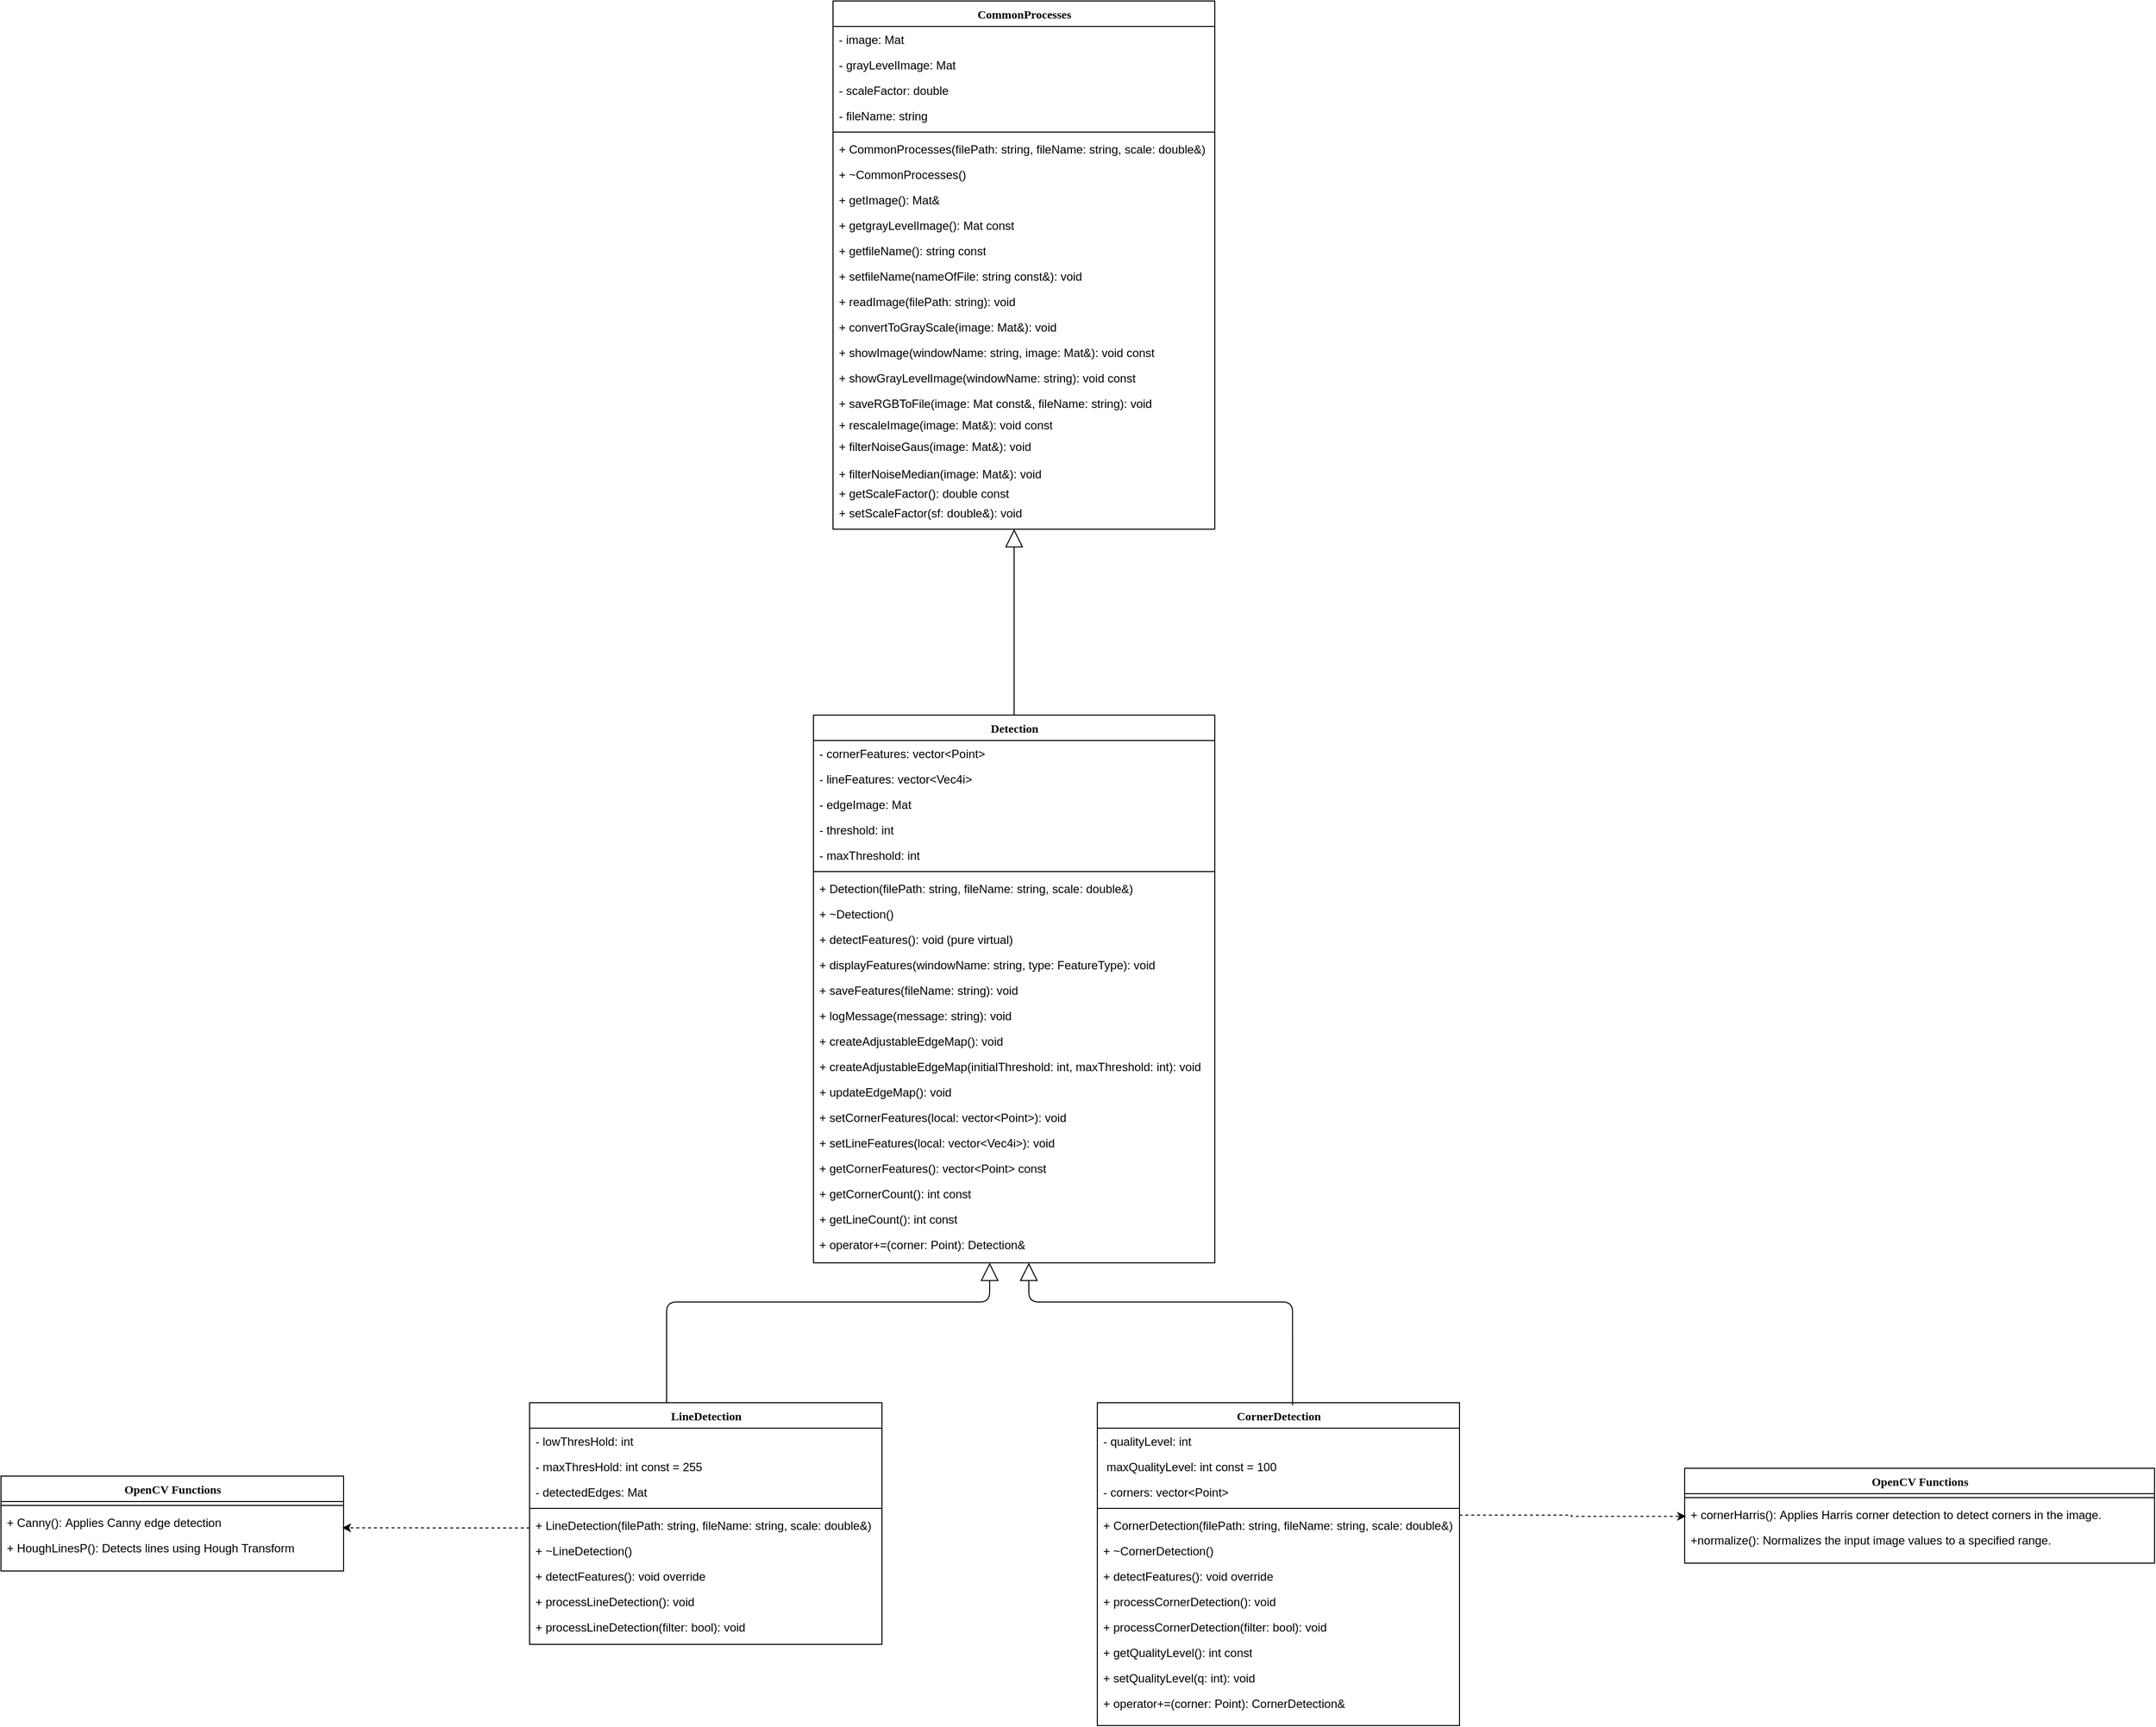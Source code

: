 <mxfile version="25.0.3">
  <diagram name="Page-1" id="9f46799a-70d6-7492-0946-bef42562c5a5">
    <mxGraphModel dx="3898" dy="1484" grid="1" gridSize="10" guides="1" tooltips="1" connect="1" arrows="1" fold="1" page="1" pageScale="1" pageWidth="1100" pageHeight="850" background="none" math="0" shadow="0">
      <root>
        <mxCell id="0" />
        <mxCell id="1" parent="0" />
        <mxCell id="78961159f06e98e8-17" value="CommonProcesses" style="swimlane;html=1;fontStyle=1;align=center;verticalAlign=top;childLayout=stackLayout;horizontal=1;startSize=26;horizontalStack=0;resizeParent=1;resizeLast=0;collapsible=1;marginBottom=0;swimlaneFillColor=#ffffff;rounded=0;shadow=0;comic=0;labelBackgroundColor=none;strokeWidth=1;fillColor=none;fontFamily=Verdana;fontSize=12" parent="1" vertex="1">
          <mxGeometry x="450" y="20" width="390" height="540" as="geometry" />
        </mxCell>
        <mxCell id="78961159f06e98e8-21" value="- image: Mat" style="text;html=1;strokeColor=none;fillColor=none;align=left;verticalAlign=top;spacingLeft=4;spacingRight=4;whiteSpace=wrap;overflow=hidden;rotatable=0;points=[[0,0.5],[1,0.5]];portConstraint=eastwest;" parent="78961159f06e98e8-17" vertex="1">
          <mxGeometry y="26" width="390" height="26" as="geometry" />
        </mxCell>
        <mxCell id="78961159f06e98e8-23" value="- grayLevelImage: Mat" style="text;html=1;strokeColor=none;fillColor=none;align=left;verticalAlign=top;spacingLeft=4;spacingRight=4;whiteSpace=wrap;overflow=hidden;rotatable=0;points=[[0,0.5],[1,0.5]];portConstraint=eastwest;" parent="78961159f06e98e8-17" vertex="1">
          <mxGeometry y="52" width="390" height="26" as="geometry" />
        </mxCell>
        <mxCell id="78961159f06e98e8-25" value="- scaleFactor: &lt;span class=&quot;hljs-keyword&quot;&gt;double&lt;/span&gt;" style="text;html=1;strokeColor=none;fillColor=none;align=left;verticalAlign=top;spacingLeft=4;spacingRight=4;whiteSpace=wrap;overflow=hidden;rotatable=0;points=[[0,0.5],[1,0.5]];portConstraint=eastwest;" parent="78961159f06e98e8-17" vertex="1">
          <mxGeometry y="78" width="390" height="26" as="geometry" />
        </mxCell>
        <mxCell id="78961159f06e98e8-26" value="- fileName: &lt;span class=&quot;hljs-keyword&quot;&gt;string&lt;/span&gt;" style="text;html=1;strokeColor=none;fillColor=none;align=left;verticalAlign=top;spacingLeft=4;spacingRight=4;whiteSpace=wrap;overflow=hidden;rotatable=0;points=[[0,0.5],[1,0.5]];portConstraint=eastwest;" parent="78961159f06e98e8-17" vertex="1">
          <mxGeometry y="104" width="390" height="26" as="geometry" />
        </mxCell>
        <mxCell id="78961159f06e98e8-19" value="" style="line;html=1;strokeWidth=1;fillColor=none;align=left;verticalAlign=middle;spacingTop=-1;spacingLeft=3;spacingRight=3;rotatable=0;labelPosition=right;points=[];portConstraint=eastwest;" parent="78961159f06e98e8-17" vertex="1">
          <mxGeometry y="130" width="390" height="8" as="geometry" />
        </mxCell>
        <mxCell id="78961159f06e98e8-20" value="+ &lt;span class=&quot;hljs-title function_ invoke__&quot;&gt;CommonProcesses&lt;/span&gt;(&lt;span class=&quot;hljs-attr&quot;&gt;filePath&lt;/span&gt;: &lt;span class=&quot;hljs-keyword&quot;&gt;string&lt;/span&gt;, &lt;span class=&quot;hljs-attr&quot;&gt;fileName&lt;/span&gt;: &lt;span class=&quot;hljs-keyword&quot;&gt;string&lt;/span&gt;, &lt;span class=&quot;hljs-attr&quot;&gt;scale&lt;/span&gt;: &lt;span class=&quot;hljs-keyword&quot;&gt;double&lt;/span&gt;&amp;amp;)" style="text;html=1;strokeColor=none;fillColor=none;align=left;verticalAlign=top;spacingLeft=4;spacingRight=4;whiteSpace=wrap;overflow=hidden;rotatable=0;points=[[0,0.5],[1,0.5]];portConstraint=eastwest;" parent="78961159f06e98e8-17" vertex="1">
          <mxGeometry y="138" width="390" height="26" as="geometry" />
        </mxCell>
        <mxCell id="78961159f06e98e8-27" value="+ ~&lt;span class=&quot;hljs-title function_ invoke__&quot;&gt;CommonProcesses&lt;/span&gt;()" style="text;html=1;strokeColor=none;fillColor=none;align=left;verticalAlign=top;spacingLeft=4;spacingRight=4;whiteSpace=wrap;overflow=hidden;rotatable=0;points=[[0,0.5],[1,0.5]];portConstraint=eastwest;" parent="78961159f06e98e8-17" vertex="1">
          <mxGeometry y="164" width="390" height="26" as="geometry" />
        </mxCell>
        <mxCell id="Kzs0DwmEe2T-_LOK4Gmm-4" value="+ &lt;span class=&quot;hljs-title function_ invoke__&quot;&gt;getImage&lt;/span&gt;(): Mat&amp;amp;" style="text;html=1;strokeColor=none;fillColor=none;align=left;verticalAlign=top;spacingLeft=4;spacingRight=4;whiteSpace=wrap;overflow=hidden;rotatable=0;points=[[0,0.5],[1,0.5]];portConstraint=eastwest;" parent="78961159f06e98e8-17" vertex="1">
          <mxGeometry y="190" width="390" height="26" as="geometry" />
        </mxCell>
        <mxCell id="Kzs0DwmEe2T-_LOK4Gmm-5" value="+ &lt;span class=&quot;hljs-title function_ invoke__&quot;&gt;getgrayLevelImage&lt;/span&gt;(): Mat &lt;span class=&quot;hljs-keyword&quot;&gt;const&lt;/span&gt;" style="text;html=1;strokeColor=none;fillColor=none;align=left;verticalAlign=top;spacingLeft=4;spacingRight=4;whiteSpace=wrap;overflow=hidden;rotatable=0;points=[[0,0.5],[1,0.5]];portConstraint=eastwest;" parent="78961159f06e98e8-17" vertex="1">
          <mxGeometry y="216" width="390" height="26" as="geometry" />
        </mxCell>
        <mxCell id="Kzs0DwmEe2T-_LOK4Gmm-6" value="+ &lt;span class=&quot;hljs-title function_ invoke__&quot;&gt;getfileName&lt;/span&gt;(): &lt;span class=&quot;hljs-keyword&quot;&gt;string&lt;/span&gt; &lt;span class=&quot;hljs-keyword&quot;&gt;const&lt;/span&gt;" style="text;html=1;strokeColor=none;fillColor=none;align=left;verticalAlign=top;spacingLeft=4;spacingRight=4;whiteSpace=wrap;overflow=hidden;rotatable=0;points=[[0,0.5],[1,0.5]];portConstraint=eastwest;" parent="78961159f06e98e8-17" vertex="1">
          <mxGeometry y="242" width="390" height="26" as="geometry" />
        </mxCell>
        <mxCell id="Kzs0DwmEe2T-_LOK4Gmm-7" value="+ &lt;span class=&quot;hljs-title function_ invoke__&quot;&gt;setfileName&lt;/span&gt;(&lt;span class=&quot;hljs-attr&quot;&gt;nameOfFile&lt;/span&gt;: &lt;span class=&quot;hljs-keyword&quot;&gt;string&lt;/span&gt; &lt;span class=&quot;hljs-keyword&quot;&gt;const&lt;/span&gt;&amp;amp;): &lt;span class=&quot;hljs-keyword&quot;&gt;void&lt;/span&gt;" style="text;html=1;strokeColor=none;fillColor=none;align=left;verticalAlign=top;spacingLeft=4;spacingRight=4;whiteSpace=wrap;overflow=hidden;rotatable=0;points=[[0,0.5],[1,0.5]];portConstraint=eastwest;" parent="78961159f06e98e8-17" vertex="1">
          <mxGeometry y="268" width="390" height="26" as="geometry" />
        </mxCell>
        <mxCell id="Kzs0DwmEe2T-_LOK4Gmm-8" value="+ &lt;span class=&quot;hljs-title function_ invoke__&quot;&gt;readImage&lt;/span&gt;(&lt;span class=&quot;hljs-attr&quot;&gt;filePath&lt;/span&gt;: &lt;span class=&quot;hljs-keyword&quot;&gt;string&lt;/span&gt;): &lt;span class=&quot;hljs-keyword&quot;&gt;void&lt;/span&gt;" style="text;html=1;strokeColor=none;fillColor=none;align=left;verticalAlign=top;spacingLeft=4;spacingRight=4;whiteSpace=wrap;overflow=hidden;rotatable=0;points=[[0,0.5],[1,0.5]];portConstraint=eastwest;" parent="78961159f06e98e8-17" vertex="1">
          <mxGeometry y="294" width="390" height="26" as="geometry" />
        </mxCell>
        <mxCell id="Kzs0DwmEe2T-_LOK4Gmm-9" value="+ &lt;span class=&quot;hljs-title function_ invoke__&quot;&gt;convertToGrayScale&lt;/span&gt;(&lt;span class=&quot;hljs-attr&quot;&gt;image&lt;/span&gt;: Mat&amp;amp;): &lt;span class=&quot;hljs-keyword&quot;&gt;void&lt;/span&gt;" style="text;html=1;strokeColor=none;fillColor=none;align=left;verticalAlign=top;spacingLeft=4;spacingRight=4;whiteSpace=wrap;overflow=hidden;rotatable=0;points=[[0,0.5],[1,0.5]];portConstraint=eastwest;" parent="78961159f06e98e8-17" vertex="1">
          <mxGeometry y="320" width="390" height="26" as="geometry" />
        </mxCell>
        <mxCell id="Kzs0DwmEe2T-_LOK4Gmm-10" value="+ &lt;span class=&quot;hljs-title function_ invoke__&quot;&gt;showImage&lt;/span&gt;(&lt;span class=&quot;hljs-attr&quot;&gt;windowName&lt;/span&gt;: &lt;span class=&quot;hljs-keyword&quot;&gt;string&lt;/span&gt;, &lt;span class=&quot;hljs-attr&quot;&gt;image&lt;/span&gt;: Mat&amp;amp;): &lt;span class=&quot;hljs-keyword&quot;&gt;void&lt;/span&gt; &lt;span class=&quot;hljs-keyword&quot;&gt;const&lt;/span&gt;" style="text;html=1;strokeColor=none;fillColor=none;align=left;verticalAlign=top;spacingLeft=4;spacingRight=4;whiteSpace=wrap;overflow=hidden;rotatable=0;points=[[0,0.5],[1,0.5]];portConstraint=eastwest;" parent="78961159f06e98e8-17" vertex="1">
          <mxGeometry y="346" width="390" height="26" as="geometry" />
        </mxCell>
        <mxCell id="Kzs0DwmEe2T-_LOK4Gmm-11" value="+ &lt;span class=&quot;hljs-title function_ invoke__&quot;&gt;showGrayLevelImage&lt;/span&gt;(&lt;span class=&quot;hljs-attr&quot;&gt;windowName&lt;/span&gt;: &lt;span class=&quot;hljs-keyword&quot;&gt;string&lt;/span&gt;): &lt;span class=&quot;hljs-keyword&quot;&gt;void&lt;/span&gt; &lt;span class=&quot;hljs-keyword&quot;&gt;const&lt;/span&gt;" style="text;html=1;strokeColor=none;fillColor=none;align=left;verticalAlign=top;spacingLeft=4;spacingRight=4;whiteSpace=wrap;overflow=hidden;rotatable=0;points=[[0,0.5],[1,0.5]];portConstraint=eastwest;" parent="78961159f06e98e8-17" vertex="1">
          <mxGeometry y="372" width="390" height="26" as="geometry" />
        </mxCell>
        <mxCell id="Kzs0DwmEe2T-_LOK4Gmm-12" value="+ &lt;span class=&quot;hljs-title function_ invoke__&quot;&gt;saveRGBToFile&lt;/span&gt;(&lt;span class=&quot;hljs-attr&quot;&gt;image&lt;/span&gt;: Mat &lt;span class=&quot;hljs-keyword&quot;&gt;const&lt;/span&gt;&amp;amp;, &lt;span class=&quot;hljs-attr&quot;&gt;fileName&lt;/span&gt;: &lt;span class=&quot;hljs-keyword&quot;&gt;string&lt;/span&gt;): &lt;span class=&quot;hljs-keyword&quot;&gt;void&lt;/span&gt;" style="text;html=1;strokeColor=none;fillColor=none;align=left;verticalAlign=top;spacingLeft=4;spacingRight=4;whiteSpace=wrap;overflow=hidden;rotatable=0;points=[[0,0.5],[1,0.5]];portConstraint=eastwest;" parent="78961159f06e98e8-17" vertex="1">
          <mxGeometry y="398" width="390" height="22" as="geometry" />
        </mxCell>
        <mxCell id="Kzs0DwmEe2T-_LOK4Gmm-13" value="+ &lt;span class=&quot;hljs-title function_ invoke__&quot;&gt;rescaleImage&lt;/span&gt;(&lt;span class=&quot;hljs-attr&quot;&gt;image&lt;/span&gt;: Mat&amp;amp;): &lt;span class=&quot;hljs-keyword&quot;&gt;void&lt;/span&gt; &lt;span class=&quot;hljs-keyword&quot;&gt;const&lt;/span&gt;" style="text;html=1;strokeColor=none;fillColor=none;align=left;verticalAlign=top;spacingLeft=4;spacingRight=4;whiteSpace=wrap;overflow=hidden;rotatable=0;points=[[0,0.5],[1,0.5]];portConstraint=eastwest;" parent="78961159f06e98e8-17" vertex="1">
          <mxGeometry y="420" width="390" height="22" as="geometry" />
        </mxCell>
        <mxCell id="Kzs0DwmEe2T-_LOK4Gmm-14" value="+ &lt;span class=&quot;hljs-title function_ invoke__&quot;&gt;filterNoiseGaus&lt;/span&gt;(&lt;span class=&quot;hljs-attr&quot;&gt;image&lt;/span&gt;: Mat&amp;amp;): &lt;span class=&quot;hljs-keyword&quot;&gt;void&lt;/span&gt;" style="text;html=1;strokeColor=none;fillColor=none;align=left;verticalAlign=top;spacingLeft=4;spacingRight=4;whiteSpace=wrap;overflow=hidden;rotatable=0;points=[[0,0.5],[1,0.5]];portConstraint=eastwest;" parent="78961159f06e98e8-17" vertex="1">
          <mxGeometry y="442" width="390" height="28" as="geometry" />
        </mxCell>
        <mxCell id="Kzs0DwmEe2T-_LOK4Gmm-15" value="+ &lt;span class=&quot;hljs-title function_ invoke__&quot;&gt;filterNoiseMedian&lt;/span&gt;(&lt;span class=&quot;hljs-attr&quot;&gt;image&lt;/span&gt;: Mat&amp;amp;): &lt;span class=&quot;hljs-keyword&quot;&gt;void&lt;/span&gt;" style="text;html=1;strokeColor=none;fillColor=none;align=left;verticalAlign=top;spacingLeft=4;spacingRight=4;whiteSpace=wrap;overflow=hidden;rotatable=0;points=[[0,0.5],[1,0.5]];portConstraint=eastwest;" parent="78961159f06e98e8-17" vertex="1">
          <mxGeometry y="470" width="390" height="20" as="geometry" />
        </mxCell>
        <mxCell id="Kzs0DwmEe2T-_LOK4Gmm-16" value="+ &lt;span class=&quot;hljs-title function_ invoke__&quot;&gt;getScaleFactor&lt;/span&gt;(): &lt;span class=&quot;hljs-keyword&quot;&gt;double&lt;/span&gt; &lt;span class=&quot;hljs-keyword&quot;&gt;const&lt;/span&gt;" style="text;html=1;strokeColor=none;fillColor=none;align=left;verticalAlign=top;spacingLeft=4;spacingRight=4;whiteSpace=wrap;overflow=hidden;rotatable=0;points=[[0,0.5],[1,0.5]];portConstraint=eastwest;" parent="78961159f06e98e8-17" vertex="1">
          <mxGeometry y="490" width="390" height="20" as="geometry" />
        </mxCell>
        <mxCell id="Kzs0DwmEe2T-_LOK4Gmm-17" value="+ &lt;span class=&quot;hljs-title function_ invoke__&quot;&gt;setScaleFactor&lt;/span&gt;(&lt;span class=&quot;hljs-attr&quot;&gt;sf&lt;/span&gt;: &lt;span class=&quot;hljs-keyword&quot;&gt;double&lt;/span&gt;&amp;amp;): &lt;span class=&quot;hljs-keyword&quot;&gt;void&lt;/span&gt;" style="text;html=1;strokeColor=none;fillColor=none;align=left;verticalAlign=top;spacingLeft=4;spacingRight=4;whiteSpace=wrap;overflow=hidden;rotatable=0;points=[[0,0.5],[1,0.5]];portConstraint=eastwest;" parent="78961159f06e98e8-17" vertex="1">
          <mxGeometry y="510" width="390" height="20" as="geometry" />
        </mxCell>
        <mxCell id="78961159f06e98e8-30" value="CornerDetection" style="swimlane;html=1;fontStyle=1;align=center;verticalAlign=top;childLayout=stackLayout;horizontal=1;startSize=26;horizontalStack=0;resizeParent=1;resizeLast=0;collapsible=1;marginBottom=0;swimlaneFillColor=#ffffff;rounded=0;shadow=0;comic=0;labelBackgroundColor=none;strokeWidth=1;fillColor=none;fontFamily=Verdana;fontSize=12" parent="1" vertex="1">
          <mxGeometry x="720" y="1453" width="370" height="330" as="geometry" />
        </mxCell>
        <mxCell id="78961159f06e98e8-31" value="- qualityLevel: &lt;span class=&quot;hljs-keyword&quot;&gt;int&lt;/span&gt;" style="text;html=1;strokeColor=none;fillColor=none;align=left;verticalAlign=top;spacingLeft=4;spacingRight=4;whiteSpace=wrap;overflow=hidden;rotatable=0;points=[[0,0.5],[1,0.5]];portConstraint=eastwest;" parent="78961159f06e98e8-30" vertex="1">
          <mxGeometry y="26" width="370" height="26" as="geometry" />
        </mxCell>
        <mxCell id="78961159f06e98e8-32" value="&amp;nbsp;maxQualityLevel: &lt;span class=&quot;hljs-keyword&quot;&gt;int&lt;/span&gt; &lt;span class=&quot;hljs-keyword&quot;&gt;const&lt;/span&gt; = &lt;span class=&quot;hljs-number&quot;&gt;100&lt;/span&gt;" style="text;html=1;strokeColor=none;fillColor=none;align=left;verticalAlign=top;spacingLeft=4;spacingRight=4;whiteSpace=wrap;overflow=hidden;rotatable=0;points=[[0,0.5],[1,0.5]];portConstraint=eastwest;" parent="78961159f06e98e8-30" vertex="1">
          <mxGeometry y="52" width="370" height="26" as="geometry" />
        </mxCell>
        <mxCell id="78961159f06e98e8-33" value="- corners: vector&amp;lt;Point&amp;gt;" style="text;html=1;strokeColor=none;fillColor=none;align=left;verticalAlign=top;spacingLeft=4;spacingRight=4;whiteSpace=wrap;overflow=hidden;rotatable=0;points=[[0,0.5],[1,0.5]];portConstraint=eastwest;" parent="78961159f06e98e8-30" vertex="1">
          <mxGeometry y="78" width="370" height="26" as="geometry" />
        </mxCell>
        <mxCell id="78961159f06e98e8-38" value="" style="line;html=1;strokeWidth=1;fillColor=none;align=left;verticalAlign=middle;spacingTop=-1;spacingLeft=3;spacingRight=3;rotatable=0;labelPosition=right;points=[];portConstraint=eastwest;" parent="78961159f06e98e8-30" vertex="1">
          <mxGeometry y="104" width="370" height="8" as="geometry" />
        </mxCell>
        <mxCell id="78961159f06e98e8-39" value="+ &lt;span class=&quot;hljs-title function_ invoke__&quot;&gt;CornerDetection&lt;/span&gt;(&lt;span class=&quot;hljs-attr&quot;&gt;filePath&lt;/span&gt;: &lt;span class=&quot;hljs-keyword&quot;&gt;string&lt;/span&gt;, &lt;span class=&quot;hljs-attr&quot;&gt;fileName&lt;/span&gt;: &lt;span class=&quot;hljs-keyword&quot;&gt;string&lt;/span&gt;, &lt;span class=&quot;hljs-attr&quot;&gt;scale&lt;/span&gt;: &lt;span class=&quot;hljs-keyword&quot;&gt;double&lt;/span&gt;&amp;amp;)" style="text;html=1;strokeColor=none;fillColor=none;align=left;verticalAlign=top;spacingLeft=4;spacingRight=4;whiteSpace=wrap;overflow=hidden;rotatable=0;points=[[0,0.5],[1,0.5]];portConstraint=eastwest;" parent="78961159f06e98e8-30" vertex="1">
          <mxGeometry y="112" width="370" height="26" as="geometry" />
        </mxCell>
        <mxCell id="78961159f06e98e8-40" value="+ ~&lt;span class=&quot;hljs-title function_ invoke__&quot;&gt;CornerDetection&lt;/span&gt;()" style="text;html=1;strokeColor=none;fillColor=none;align=left;verticalAlign=top;spacingLeft=4;spacingRight=4;whiteSpace=wrap;overflow=hidden;rotatable=0;points=[[0,0.5],[1,0.5]];portConstraint=eastwest;" parent="78961159f06e98e8-30" vertex="1">
          <mxGeometry y="138" width="370" height="26" as="geometry" />
        </mxCell>
        <mxCell id="78961159f06e98e8-42" value="+ &lt;span class=&quot;hljs-title function_ invoke__&quot;&gt;detectFeatures&lt;/span&gt;(): &lt;span class=&quot;hljs-keyword&quot;&gt;void&lt;/span&gt; override" style="text;html=1;strokeColor=none;fillColor=none;align=left;verticalAlign=top;spacingLeft=4;spacingRight=4;whiteSpace=wrap;overflow=hidden;rotatable=0;points=[[0,0.5],[1,0.5]];portConstraint=eastwest;" parent="78961159f06e98e8-30" vertex="1">
          <mxGeometry y="164" width="370" height="26" as="geometry" />
        </mxCell>
        <mxCell id="Kzs0DwmEe2T-_LOK4Gmm-32" value="+ &lt;span class=&quot;hljs-title function_ invoke__&quot;&gt;processCornerDetection&lt;/span&gt;(): &lt;span class=&quot;hljs-keyword&quot;&gt;void&lt;/span&gt;" style="text;html=1;strokeColor=none;fillColor=none;align=left;verticalAlign=top;spacingLeft=4;spacingRight=4;whiteSpace=wrap;overflow=hidden;rotatable=0;points=[[0,0.5],[1,0.5]];portConstraint=eastwest;" parent="78961159f06e98e8-30" vertex="1">
          <mxGeometry y="190" width="370" height="26" as="geometry" />
        </mxCell>
        <mxCell id="Kzs0DwmEe2T-_LOK4Gmm-33" value="+ &lt;span class=&quot;hljs-title function_ invoke__&quot;&gt;processCornerDetection&lt;/span&gt;(&lt;span class=&quot;hljs-attr&quot;&gt;filter&lt;/span&gt;: &lt;span class=&quot;hljs-keyword&quot;&gt;bool&lt;/span&gt;): &lt;span class=&quot;hljs-keyword&quot;&gt;void&lt;/span&gt;" style="text;html=1;strokeColor=none;fillColor=none;align=left;verticalAlign=top;spacingLeft=4;spacingRight=4;whiteSpace=wrap;overflow=hidden;rotatable=0;points=[[0,0.5],[1,0.5]];portConstraint=eastwest;" parent="78961159f06e98e8-30" vertex="1">
          <mxGeometry y="216" width="370" height="26" as="geometry" />
        </mxCell>
        <mxCell id="Kzs0DwmEe2T-_LOK4Gmm-34" value="+ &lt;span class=&quot;hljs-title function_ invoke__&quot;&gt;getQualityLevel&lt;/span&gt;(): &lt;span class=&quot;hljs-keyword&quot;&gt;int&lt;/span&gt; &lt;span class=&quot;hljs-keyword&quot;&gt;const&lt;/span&gt;" style="text;html=1;strokeColor=none;fillColor=none;align=left;verticalAlign=top;spacingLeft=4;spacingRight=4;whiteSpace=wrap;overflow=hidden;rotatable=0;points=[[0,0.5],[1,0.5]];portConstraint=eastwest;" parent="78961159f06e98e8-30" vertex="1">
          <mxGeometry y="242" width="370" height="26" as="geometry" />
        </mxCell>
        <mxCell id="Kzs0DwmEe2T-_LOK4Gmm-35" value="+ &lt;span class=&quot;hljs-title function_ invoke__&quot;&gt;setQualityLevel&lt;/span&gt;(&lt;span class=&quot;hljs-attr&quot;&gt;q&lt;/span&gt;: &lt;span class=&quot;hljs-keyword&quot;&gt;int&lt;/span&gt;): &lt;span class=&quot;hljs-keyword&quot;&gt;void&lt;/span&gt;" style="text;html=1;strokeColor=none;fillColor=none;align=left;verticalAlign=top;spacingLeft=4;spacingRight=4;whiteSpace=wrap;overflow=hidden;rotatable=0;points=[[0,0.5],[1,0.5]];portConstraint=eastwest;" parent="78961159f06e98e8-30" vertex="1">
          <mxGeometry y="268" width="370" height="26" as="geometry" />
        </mxCell>
        <mxCell id="Kzs0DwmEe2T-_LOK4Gmm-36" value="+ operator+=(corner: Point): CornerDetection&amp;amp;" style="text;html=1;strokeColor=none;fillColor=none;align=left;verticalAlign=top;spacingLeft=4;spacingRight=4;whiteSpace=wrap;overflow=hidden;rotatable=0;points=[[0,0.5],[1,0.5]];portConstraint=eastwest;" parent="78961159f06e98e8-30" vertex="1">
          <mxGeometry y="294" width="370" height="26" as="geometry" />
        </mxCell>
        <mxCell id="78961159f06e98e8-56" value="Detection" style="swimlane;html=1;fontStyle=1;align=center;verticalAlign=top;childLayout=stackLayout;horizontal=1;startSize=26;horizontalStack=0;resizeParent=1;resizeLast=0;collapsible=1;marginBottom=0;swimlaneFillColor=#ffffff;rounded=0;shadow=0;comic=0;labelBackgroundColor=none;strokeWidth=1;fillColor=none;fontFamily=Verdana;fontSize=12" parent="1" vertex="1">
          <mxGeometry x="430" y="750" width="410" height="560" as="geometry" />
        </mxCell>
        <mxCell id="78961159f06e98e8-57" value="- cornerFeatures: vector&amp;lt;Point&amp;gt;" style="text;html=1;strokeColor=none;fillColor=none;align=left;verticalAlign=top;spacingLeft=4;spacingRight=4;whiteSpace=wrap;overflow=hidden;rotatable=0;points=[[0,0.5],[1,0.5]];portConstraint=eastwest;" parent="78961159f06e98e8-56" vertex="1">
          <mxGeometry y="26" width="410" height="26" as="geometry" />
        </mxCell>
        <mxCell id="78961159f06e98e8-58" value="- lineFeatures: vector&amp;lt;Vec4i&amp;gt;&lt;div&gt;&lt;br/&gt;&lt;/div&gt;" style="text;html=1;strokeColor=none;fillColor=none;align=left;verticalAlign=top;spacingLeft=4;spacingRight=4;whiteSpace=wrap;overflow=hidden;rotatable=0;points=[[0,0.5],[1,0.5]];portConstraint=eastwest;" parent="78961159f06e98e8-56" vertex="1">
          <mxGeometry y="52" width="410" height="26" as="geometry" />
        </mxCell>
        <mxCell id="78961159f06e98e8-59" value="- edgeImage: Mat&lt;div&gt;&lt;br/&gt;&lt;/div&gt;" style="text;html=1;strokeColor=none;fillColor=none;align=left;verticalAlign=top;spacingLeft=4;spacingRight=4;whiteSpace=wrap;overflow=hidden;rotatable=0;points=[[0,0.5],[1,0.5]];portConstraint=eastwest;" parent="78961159f06e98e8-56" vertex="1">
          <mxGeometry y="78" width="410" height="26" as="geometry" />
        </mxCell>
        <mxCell id="78961159f06e98e8-60" value="- threshold: &lt;span class=&quot;hljs-keyword&quot;&gt;int&lt;/span&gt;" style="text;html=1;strokeColor=none;fillColor=none;align=left;verticalAlign=top;spacingLeft=4;spacingRight=4;whiteSpace=wrap;overflow=hidden;rotatable=0;points=[[0,0.5],[1,0.5]];portConstraint=eastwest;" parent="78961159f06e98e8-56" vertex="1">
          <mxGeometry y="104" width="410" height="26" as="geometry" />
        </mxCell>
        <mxCell id="78961159f06e98e8-61" value="- maxThreshold: &lt;span class=&quot;hljs-keyword&quot;&gt;int&lt;/span&gt;" style="text;html=1;strokeColor=none;fillColor=none;align=left;verticalAlign=top;spacingLeft=4;spacingRight=4;whiteSpace=wrap;overflow=hidden;rotatable=0;points=[[0,0.5],[1,0.5]];portConstraint=eastwest;" parent="78961159f06e98e8-56" vertex="1">
          <mxGeometry y="130" width="410" height="26" as="geometry" />
        </mxCell>
        <mxCell id="78961159f06e98e8-64" value="" style="line;html=1;strokeWidth=1;fillColor=none;align=left;verticalAlign=middle;spacingTop=-1;spacingLeft=3;spacingRight=3;rotatable=0;labelPosition=right;points=[];portConstraint=eastwest;" parent="78961159f06e98e8-56" vertex="1">
          <mxGeometry y="156" width="410" height="8" as="geometry" />
        </mxCell>
        <mxCell id="78961159f06e98e8-65" value="+ &lt;span class=&quot;hljs-title function_ invoke__&quot;&gt;Detection&lt;/span&gt;(&lt;span class=&quot;hljs-attr&quot;&gt;filePath&lt;/span&gt;: &lt;span class=&quot;hljs-keyword&quot;&gt;string&lt;/span&gt;, &lt;span class=&quot;hljs-attr&quot;&gt;fileName&lt;/span&gt;: &lt;span class=&quot;hljs-keyword&quot;&gt;string&lt;/span&gt;, &lt;span class=&quot;hljs-attr&quot;&gt;scale&lt;/span&gt;: &lt;span class=&quot;hljs-keyword&quot;&gt;double&lt;/span&gt;&amp;amp;)" style="text;html=1;strokeColor=none;fillColor=none;align=left;verticalAlign=top;spacingLeft=4;spacingRight=4;whiteSpace=wrap;overflow=hidden;rotatable=0;points=[[0,0.5],[1,0.5]];portConstraint=eastwest;" parent="78961159f06e98e8-56" vertex="1">
          <mxGeometry y="164" width="410" height="26" as="geometry" />
        </mxCell>
        <mxCell id="78961159f06e98e8-66" value="+ ~&lt;span class=&quot;hljs-title function_ invoke__&quot;&gt;Detection&lt;/span&gt;()" style="text;html=1;strokeColor=none;fillColor=none;align=left;verticalAlign=top;spacingLeft=4;spacingRight=4;whiteSpace=wrap;overflow=hidden;rotatable=0;points=[[0,0.5],[1,0.5]];portConstraint=eastwest;" parent="78961159f06e98e8-56" vertex="1">
          <mxGeometry y="190" width="410" height="26" as="geometry" />
        </mxCell>
        <mxCell id="78961159f06e98e8-68" value="+ &lt;span class=&quot;hljs-title function_ invoke__&quot;&gt;detectFeatures&lt;/span&gt;(): &lt;span class=&quot;hljs-keyword&quot;&gt;void&lt;/span&gt; (pure virtual)" style="text;html=1;strokeColor=none;fillColor=none;align=left;verticalAlign=top;spacingLeft=4;spacingRight=4;whiteSpace=wrap;overflow=hidden;rotatable=0;points=[[0,0.5],[1,0.5]];portConstraint=eastwest;" parent="78961159f06e98e8-56" vertex="1">
          <mxGeometry y="216" width="410" height="26" as="geometry" />
        </mxCell>
        <mxCell id="Kzs0DwmEe2T-_LOK4Gmm-19" value="+ &lt;span class=&quot;hljs-title function_ invoke__&quot;&gt;displayFeatures&lt;/span&gt;(&lt;span class=&quot;hljs-attr&quot;&gt;windowName&lt;/span&gt;: &lt;span class=&quot;hljs-keyword&quot;&gt;string&lt;/span&gt;, &lt;span class=&quot;hljs-attr&quot;&gt;type&lt;/span&gt;: FeatureType): &lt;span class=&quot;hljs-keyword&quot;&gt;void&lt;/span&gt;" style="text;html=1;strokeColor=none;fillColor=none;align=left;verticalAlign=top;spacingLeft=4;spacingRight=4;whiteSpace=wrap;overflow=hidden;rotatable=0;points=[[0,0.5],[1,0.5]];portConstraint=eastwest;" parent="78961159f06e98e8-56" vertex="1">
          <mxGeometry y="242" width="410" height="26" as="geometry" />
        </mxCell>
        <mxCell id="Kzs0DwmEe2T-_LOK4Gmm-18" value="+ &lt;span class=&quot;hljs-title function_ invoke__&quot;&gt;saveFeatures&lt;/span&gt;(&lt;span class=&quot;hljs-attr&quot;&gt;fileName&lt;/span&gt;: &lt;span class=&quot;hljs-keyword&quot;&gt;string&lt;/span&gt;): &lt;span class=&quot;hljs-keyword&quot;&gt;void&lt;/span&gt;" style="text;html=1;strokeColor=none;fillColor=none;align=left;verticalAlign=top;spacingLeft=4;spacingRight=4;whiteSpace=wrap;overflow=hidden;rotatable=0;points=[[0,0.5],[1,0.5]];portConstraint=eastwest;" parent="78961159f06e98e8-56" vertex="1">
          <mxGeometry y="268" width="410" height="26" as="geometry" />
        </mxCell>
        <mxCell id="Kzs0DwmEe2T-_LOK4Gmm-20" value="+ &lt;span class=&quot;hljs-title function_ invoke__&quot;&gt;logMessage&lt;/span&gt;(&lt;span class=&quot;hljs-attr&quot;&gt;message&lt;/span&gt;: &lt;span class=&quot;hljs-keyword&quot;&gt;string&lt;/span&gt;): &lt;span class=&quot;hljs-keyword&quot;&gt;void&lt;/span&gt;" style="text;html=1;strokeColor=none;fillColor=none;align=left;verticalAlign=top;spacingLeft=4;spacingRight=4;whiteSpace=wrap;overflow=hidden;rotatable=0;points=[[0,0.5],[1,0.5]];portConstraint=eastwest;" parent="78961159f06e98e8-56" vertex="1">
          <mxGeometry y="294" width="410" height="26" as="geometry" />
        </mxCell>
        <mxCell id="Kzs0DwmEe2T-_LOK4Gmm-21" value="+ &lt;span class=&quot;hljs-title function_ invoke__&quot;&gt;createAdjustableEdgeMap&lt;/span&gt;(): &lt;span class=&quot;hljs-keyword&quot;&gt;void&lt;/span&gt;" style="text;html=1;strokeColor=none;fillColor=none;align=left;verticalAlign=top;spacingLeft=4;spacingRight=4;whiteSpace=wrap;overflow=hidden;rotatable=0;points=[[0,0.5],[1,0.5]];portConstraint=eastwest;" parent="78961159f06e98e8-56" vertex="1">
          <mxGeometry y="320" width="410" height="26" as="geometry" />
        </mxCell>
        <mxCell id="Kzs0DwmEe2T-_LOK4Gmm-22" value="+ &lt;span class=&quot;hljs-title function_ invoke__&quot;&gt;createAdjustableEdgeMap&lt;/span&gt;(&lt;span class=&quot;hljs-attr&quot;&gt;initialThreshold&lt;/span&gt;: &lt;span class=&quot;hljs-keyword&quot;&gt;int&lt;/span&gt;, &lt;span class=&quot;hljs-attr&quot;&gt;maxThreshold&lt;/span&gt;: &lt;span class=&quot;hljs-keyword&quot;&gt;int&lt;/span&gt;): &lt;span class=&quot;hljs-keyword&quot;&gt;void&lt;/span&gt;" style="text;html=1;strokeColor=none;fillColor=none;align=left;verticalAlign=top;spacingLeft=4;spacingRight=4;whiteSpace=wrap;overflow=hidden;rotatable=0;points=[[0,0.5],[1,0.5]];portConstraint=eastwest;" parent="78961159f06e98e8-56" vertex="1">
          <mxGeometry y="346" width="410" height="26" as="geometry" />
        </mxCell>
        <mxCell id="Kzs0DwmEe2T-_LOK4Gmm-23" value="+ &lt;span class=&quot;hljs-title function_ invoke__&quot;&gt;updateEdgeMap&lt;/span&gt;(): &lt;span class=&quot;hljs-keyword&quot;&gt;void&lt;/span&gt;" style="text;html=1;strokeColor=none;fillColor=none;align=left;verticalAlign=top;spacingLeft=4;spacingRight=4;whiteSpace=wrap;overflow=hidden;rotatable=0;points=[[0,0.5],[1,0.5]];portConstraint=eastwest;" parent="78961159f06e98e8-56" vertex="1">
          <mxGeometry y="372" width="410" height="26" as="geometry" />
        </mxCell>
        <mxCell id="Kzs0DwmEe2T-_LOK4Gmm-24" value="+ &lt;span class=&quot;hljs-title function_ invoke__&quot;&gt;setCornerFeatures&lt;/span&gt;(&lt;span class=&quot;hljs-attr&quot;&gt;local&lt;/span&gt;: vector&amp;lt;Point&amp;gt;): &lt;span class=&quot;hljs-keyword&quot;&gt;void&lt;/span&gt;" style="text;html=1;strokeColor=none;fillColor=none;align=left;verticalAlign=top;spacingLeft=4;spacingRight=4;whiteSpace=wrap;overflow=hidden;rotatable=0;points=[[0,0.5],[1,0.5]];portConstraint=eastwest;" parent="78961159f06e98e8-56" vertex="1">
          <mxGeometry y="398" width="410" height="26" as="geometry" />
        </mxCell>
        <mxCell id="Kzs0DwmEe2T-_LOK4Gmm-25" value="+ &lt;span class=&quot;hljs-title function_ invoke__&quot;&gt;setLineFeatures&lt;/span&gt;(&lt;span class=&quot;hljs-attr&quot;&gt;local&lt;/span&gt;: vector&amp;lt;Vec4i&amp;gt;): &lt;span class=&quot;hljs-keyword&quot;&gt;void&lt;/span&gt;" style="text;html=1;strokeColor=none;fillColor=none;align=left;verticalAlign=top;spacingLeft=4;spacingRight=4;whiteSpace=wrap;overflow=hidden;rotatable=0;points=[[0,0.5],[1,0.5]];portConstraint=eastwest;" parent="78961159f06e98e8-56" vertex="1">
          <mxGeometry y="424" width="410" height="26" as="geometry" />
        </mxCell>
        <mxCell id="Kzs0DwmEe2T-_LOK4Gmm-26" value="+ &lt;span class=&quot;hljs-title function_ invoke__&quot;&gt;getCornerFeatures&lt;/span&gt;(): vector&amp;lt;Point&amp;gt; &lt;span class=&quot;hljs-keyword&quot;&gt;const&lt;/span&gt;" style="text;html=1;strokeColor=none;fillColor=none;align=left;verticalAlign=top;spacingLeft=4;spacingRight=4;whiteSpace=wrap;overflow=hidden;rotatable=0;points=[[0,0.5],[1,0.5]];portConstraint=eastwest;" parent="78961159f06e98e8-56" vertex="1">
          <mxGeometry y="450" width="410" height="26" as="geometry" />
        </mxCell>
        <mxCell id="Kzs0DwmEe2T-_LOK4Gmm-27" value="+ &lt;span class=&quot;hljs-title function_ invoke__&quot;&gt;getCornerCount&lt;/span&gt;(): &lt;span class=&quot;hljs-keyword&quot;&gt;int&lt;/span&gt; &lt;span class=&quot;hljs-keyword&quot;&gt;const&lt;/span&gt;" style="text;html=1;strokeColor=none;fillColor=none;align=left;verticalAlign=top;spacingLeft=4;spacingRight=4;whiteSpace=wrap;overflow=hidden;rotatable=0;points=[[0,0.5],[1,0.5]];portConstraint=eastwest;" parent="78961159f06e98e8-56" vertex="1">
          <mxGeometry y="476" width="410" height="26" as="geometry" />
        </mxCell>
        <mxCell id="Kzs0DwmEe2T-_LOK4Gmm-28" value="+ &lt;span class=&quot;hljs-title function_ invoke__&quot;&gt;getLineCount&lt;/span&gt;(): &lt;span class=&quot;hljs-keyword&quot;&gt;int&lt;/span&gt; &lt;span class=&quot;hljs-keyword&quot;&gt;const&lt;/span&gt;" style="text;html=1;strokeColor=none;fillColor=none;align=left;verticalAlign=top;spacingLeft=4;spacingRight=4;whiteSpace=wrap;overflow=hidden;rotatable=0;points=[[0,0.5],[1,0.5]];portConstraint=eastwest;" parent="78961159f06e98e8-56" vertex="1">
          <mxGeometry y="502" width="410" height="26" as="geometry" />
        </mxCell>
        <mxCell id="Kzs0DwmEe2T-_LOK4Gmm-29" value="+ operator+=(corner: Point): Detection&amp;amp;" style="text;html=1;strokeColor=none;fillColor=none;align=left;verticalAlign=top;spacingLeft=4;spacingRight=4;whiteSpace=wrap;overflow=hidden;rotatable=0;points=[[0,0.5],[1,0.5]];portConstraint=eastwest;" parent="78961159f06e98e8-56" vertex="1">
          <mxGeometry y="528" width="410" height="26" as="geometry" />
        </mxCell>
        <mxCell id="78961159f06e98e8-69" value="LineDetection" style="swimlane;html=1;fontStyle=1;align=center;verticalAlign=top;childLayout=stackLayout;horizontal=1;startSize=26;horizontalStack=0;resizeParent=1;resizeLast=0;collapsible=1;marginBottom=0;swimlaneFillColor=#ffffff;rounded=0;shadow=0;comic=0;labelBackgroundColor=none;strokeWidth=1;fillColor=none;fontFamily=Verdana;fontSize=12" parent="1" vertex="1">
          <mxGeometry x="140" y="1453" width="360" height="247" as="geometry" />
        </mxCell>
        <mxCell id="78961159f06e98e8-70" value="- lowThresHold: &lt;span class=&quot;hljs-keyword&quot;&gt;int&lt;/span&gt;" style="text;html=1;strokeColor=none;fillColor=none;align=left;verticalAlign=top;spacingLeft=4;spacingRight=4;whiteSpace=wrap;overflow=hidden;rotatable=0;points=[[0,0.5],[1,0.5]];portConstraint=eastwest;" parent="78961159f06e98e8-69" vertex="1">
          <mxGeometry y="26" width="360" height="26" as="geometry" />
        </mxCell>
        <mxCell id="78961159f06e98e8-71" value="- maxThresHold: &lt;span class=&quot;hljs-keyword&quot;&gt;int&lt;/span&gt; &lt;span class=&quot;hljs-keyword&quot;&gt;const&lt;/span&gt; = &lt;span class=&quot;hljs-number&quot;&gt;255&lt;/span&gt;" style="text;html=1;strokeColor=none;fillColor=none;align=left;verticalAlign=top;spacingLeft=4;spacingRight=4;whiteSpace=wrap;overflow=hidden;rotatable=0;points=[[0,0.5],[1,0.5]];portConstraint=eastwest;" parent="78961159f06e98e8-69" vertex="1">
          <mxGeometry y="52" width="360" height="26" as="geometry" />
        </mxCell>
        <mxCell id="78961159f06e98e8-72" value="- detectedEdges: Mat&lt;div&gt;&lt;br/&gt;&lt;/div&gt;" style="text;html=1;strokeColor=none;fillColor=none;align=left;verticalAlign=top;spacingLeft=4;spacingRight=4;whiteSpace=wrap;overflow=hidden;rotatable=0;points=[[0,0.5],[1,0.5]];portConstraint=eastwest;" parent="78961159f06e98e8-69" vertex="1">
          <mxGeometry y="78" width="360" height="26" as="geometry" />
        </mxCell>
        <mxCell id="78961159f06e98e8-77" value="" style="line;html=1;strokeWidth=1;fillColor=none;align=left;verticalAlign=middle;spacingTop=-1;spacingLeft=3;spacingRight=3;rotatable=0;labelPosition=right;points=[];portConstraint=eastwest;" parent="78961159f06e98e8-69" vertex="1">
          <mxGeometry y="104" width="360" height="8" as="geometry" />
        </mxCell>
        <mxCell id="78961159f06e98e8-78" value="+ &lt;span class=&quot;hljs-title function_ invoke__&quot;&gt;LineDetection&lt;/span&gt;(&lt;span class=&quot;hljs-attr&quot;&gt;filePath&lt;/span&gt;: &lt;span class=&quot;hljs-keyword&quot;&gt;string&lt;/span&gt;, &lt;span class=&quot;hljs-attr&quot;&gt;fileName&lt;/span&gt;: &lt;span class=&quot;hljs-keyword&quot;&gt;string&lt;/span&gt;, &lt;span class=&quot;hljs-attr&quot;&gt;scale&lt;/span&gt;: &lt;span class=&quot;hljs-keyword&quot;&gt;double&lt;/span&gt;&amp;amp;)" style="text;html=1;strokeColor=none;fillColor=none;align=left;verticalAlign=top;spacingLeft=4;spacingRight=4;whiteSpace=wrap;overflow=hidden;rotatable=0;points=[[0,0.5],[1,0.5]];portConstraint=eastwest;" parent="78961159f06e98e8-69" vertex="1">
          <mxGeometry y="112" width="360" height="26" as="geometry" />
        </mxCell>
        <mxCell id="78961159f06e98e8-79" value="+ ~&lt;span class=&quot;hljs-title function_ invoke__&quot;&gt;LineDetection&lt;/span&gt;()" style="text;html=1;strokeColor=none;fillColor=none;align=left;verticalAlign=top;spacingLeft=4;spacingRight=4;whiteSpace=wrap;overflow=hidden;rotatable=0;points=[[0,0.5],[1,0.5]];portConstraint=eastwest;" parent="78961159f06e98e8-69" vertex="1">
          <mxGeometry y="138" width="360" height="26" as="geometry" />
        </mxCell>
        <mxCell id="78961159f06e98e8-80" value="+ &lt;span class=&quot;hljs-title function_ invoke__&quot;&gt;detectFeatures&lt;/span&gt;(): &lt;span class=&quot;hljs-keyword&quot;&gt;void&lt;/span&gt; override" style="text;html=1;strokeColor=none;fillColor=none;align=left;verticalAlign=top;spacingLeft=4;spacingRight=4;whiteSpace=wrap;overflow=hidden;rotatable=0;points=[[0,0.5],[1,0.5]];portConstraint=eastwest;" parent="78961159f06e98e8-69" vertex="1">
          <mxGeometry y="164" width="360" height="26" as="geometry" />
        </mxCell>
        <mxCell id="78961159f06e98e8-81" value="+ &lt;span class=&quot;hljs-title function_ invoke__&quot;&gt;processLineDetection&lt;/span&gt;(): &lt;span class=&quot;hljs-keyword&quot;&gt;void&lt;/span&gt;" style="text;html=1;strokeColor=none;fillColor=none;align=left;verticalAlign=top;spacingLeft=4;spacingRight=4;whiteSpace=wrap;overflow=hidden;rotatable=0;points=[[0,0.5],[1,0.5]];portConstraint=eastwest;" parent="78961159f06e98e8-69" vertex="1">
          <mxGeometry y="190" width="360" height="26" as="geometry" />
        </mxCell>
        <mxCell id="Kzs0DwmEe2T-_LOK4Gmm-31" value="+ &lt;span class=&quot;hljs-title function_ invoke__&quot;&gt;processLineDetection&lt;/span&gt;(&lt;span class=&quot;hljs-attr&quot;&gt;filter&lt;/span&gt;: &lt;span class=&quot;hljs-keyword&quot;&gt;bool&lt;/span&gt;): &lt;span class=&quot;hljs-keyword&quot;&gt;void&lt;/span&gt;" style="text;html=1;strokeColor=none;fillColor=none;align=left;verticalAlign=top;spacingLeft=4;spacingRight=4;whiteSpace=wrap;overflow=hidden;rotatable=0;points=[[0,0.5],[1,0.5]];portConstraint=eastwest;" parent="78961159f06e98e8-69" vertex="1">
          <mxGeometry y="216" width="360" height="26" as="geometry" />
        </mxCell>
        <mxCell id="78961159f06e98e8-126" style="edgeStyle=orthogonalEdgeStyle;html=1;labelBackgroundColor=none;startFill=0;startSize=8;endArrow=block;endFill=0;endSize=16;fontFamily=Verdana;fontSize=12;exitX=0.539;exitY=0.008;exitDx=0;exitDy=0;exitPerimeter=0;" parent="1" source="78961159f06e98e8-30" edge="1">
          <mxGeometry relative="1" as="geometry">
            <Array as="points">
              <mxPoint x="919" y="1350" />
              <mxPoint x="650" y="1350" />
            </Array>
            <mxPoint x="909.92" y="1629.723" as="sourcePoint" />
            <mxPoint x="650" y="1310" as="targetPoint" />
          </mxGeometry>
        </mxCell>
        <mxCell id="Kzs0DwmEe2T-_LOK4Gmm-1" style="edgeStyle=orthogonalEdgeStyle;html=1;labelBackgroundColor=none;startFill=0;startSize=8;endArrow=block;endFill=0;endSize=16;fontFamily=Verdana;fontSize=12;" parent="1" edge="1">
          <mxGeometry relative="1" as="geometry">
            <Array as="points">
              <mxPoint x="280" y="1350" />
              <mxPoint x="610" y="1350" />
            </Array>
            <mxPoint x="280" y="1453" as="sourcePoint" />
            <mxPoint x="610" y="1310" as="targetPoint" />
          </mxGeometry>
        </mxCell>
        <mxCell id="Kzs0DwmEe2T-_LOK4Gmm-2" style="edgeStyle=orthogonalEdgeStyle;html=1;labelBackgroundColor=none;startFill=0;startSize=8;endArrow=block;endFill=0;endSize=16;fontFamily=Verdana;fontSize=12;exitX=0.5;exitY=0;exitDx=0;exitDy=0;" parent="1" source="78961159f06e98e8-56" edge="1">
          <mxGeometry relative="1" as="geometry">
            <Array as="points">
              <mxPoint x="635" y="560" />
            </Array>
            <mxPoint x="620.08" y="997.31" as="sourcePoint" />
            <mxPoint x="635" y="560" as="targetPoint" />
          </mxGeometry>
        </mxCell>
        <mxCell id="Kzs0DwmEe2T-_LOK4Gmm-37" value="OpenCV Functions" style="swimlane;html=1;fontStyle=1;align=center;verticalAlign=top;childLayout=stackLayout;horizontal=1;startSize=26;horizontalStack=0;resizeParent=1;resizeLast=0;collapsible=1;marginBottom=0;swimlaneFillColor=#ffffff;rounded=0;shadow=0;comic=0;labelBackgroundColor=none;strokeWidth=1;fillColor=none;fontFamily=Verdana;fontSize=12" parent="1" vertex="1">
          <mxGeometry x="-400" y="1528" width="350" height="97" as="geometry" />
        </mxCell>
        <mxCell id="Kzs0DwmEe2T-_LOK4Gmm-41" value="" style="line;html=1;strokeWidth=1;fillColor=none;align=left;verticalAlign=middle;spacingTop=-1;spacingLeft=3;spacingRight=3;rotatable=0;labelPosition=right;points=[];portConstraint=eastwest;" parent="Kzs0DwmEe2T-_LOK4Gmm-37" vertex="1">
          <mxGeometry y="26" width="350" height="8" as="geometry" />
        </mxCell>
        <mxCell id="Kzs0DwmEe2T-_LOK4Gmm-42" value="+ &lt;span class=&quot;hljs-built_in&quot;&gt;Canny&lt;/span&gt;():&amp;nbsp;Applies Canny edge detection" style="text;html=1;strokeColor=none;fillColor=none;align=left;verticalAlign=top;spacingLeft=4;spacingRight=4;whiteSpace=wrap;overflow=hidden;rotatable=0;points=[[0,0.5],[1,0.5]];portConstraint=eastwest;" parent="Kzs0DwmEe2T-_LOK4Gmm-37" vertex="1">
          <mxGeometry y="34" width="350" height="26" as="geometry" />
        </mxCell>
        <mxCell id="Kzs0DwmEe2T-_LOK4Gmm-43" value="+ &lt;span class=&quot;hljs-built_in&quot;&gt;HoughLinesP&lt;/span&gt;():&amp;nbsp;Detects lines using Hough Transform&amp;nbsp;" style="text;html=1;strokeColor=none;fillColor=none;align=left;verticalAlign=top;spacingLeft=4;spacingRight=4;whiteSpace=wrap;overflow=hidden;rotatable=0;points=[[0,0.5],[1,0.5]];portConstraint=eastwest;" parent="Kzs0DwmEe2T-_LOK4Gmm-37" vertex="1">
          <mxGeometry y="60" width="350" height="26" as="geometry" />
        </mxCell>
        <mxCell id="Kzs0DwmEe2T-_LOK4Gmm-48" style="edgeStyle=orthogonalEdgeStyle;rounded=0;orthogonalLoop=1;jettySize=auto;html=1;entryX=0.996;entryY=0.726;entryDx=0;entryDy=0;entryPerimeter=0;dashed=1;" parent="1" source="78961159f06e98e8-78" target="Kzs0DwmEe2T-_LOK4Gmm-42" edge="1">
          <mxGeometry relative="1" as="geometry">
            <Array as="points">
              <mxPoint x="120" y="1581" />
              <mxPoint x="120" y="1581" />
            </Array>
          </mxGeometry>
        </mxCell>
        <mxCell id="Kzs0DwmEe2T-_LOK4Gmm-49" value="OpenCV Functions" style="swimlane;html=1;fontStyle=1;align=center;verticalAlign=top;childLayout=stackLayout;horizontal=1;startSize=26;horizontalStack=0;resizeParent=1;resizeLast=0;collapsible=1;marginBottom=0;swimlaneFillColor=#ffffff;rounded=0;shadow=0;comic=0;labelBackgroundColor=none;strokeWidth=1;fillColor=none;fontFamily=Verdana;fontSize=12" parent="1" vertex="1">
          <mxGeometry x="1320" y="1520" width="480" height="97" as="geometry" />
        </mxCell>
        <mxCell id="Kzs0DwmEe2T-_LOK4Gmm-50" value="" style="line;html=1;strokeWidth=1;fillColor=none;align=left;verticalAlign=middle;spacingTop=-1;spacingLeft=3;spacingRight=3;rotatable=0;labelPosition=right;points=[];portConstraint=eastwest;" parent="Kzs0DwmEe2T-_LOK4Gmm-49" vertex="1">
          <mxGeometry y="26" width="480" height="8" as="geometry" />
        </mxCell>
        <mxCell id="Kzs0DwmEe2T-_LOK4Gmm-51" value="+ cornerHarris():&amp;nbsp;Applies Harris corner detection to detect corners in the image." style="text;html=1;strokeColor=none;fillColor=none;align=left;verticalAlign=top;spacingLeft=4;spacingRight=4;whiteSpace=wrap;overflow=hidden;rotatable=0;points=[[0,0.5],[1,0.5]];portConstraint=eastwest;" parent="Kzs0DwmEe2T-_LOK4Gmm-49" vertex="1">
          <mxGeometry y="34" width="480" height="26" as="geometry" />
        </mxCell>
        <mxCell id="Kzs0DwmEe2T-_LOK4Gmm-52" value="+normalize():&amp;nbsp;Normalizes the input image values to a specified range.&amp;nbsp;" style="text;html=1;strokeColor=none;fillColor=none;align=left;verticalAlign=top;spacingLeft=4;spacingRight=4;whiteSpace=wrap;overflow=hidden;rotatable=0;points=[[0,0.5],[1,0.5]];portConstraint=eastwest;" parent="Kzs0DwmEe2T-_LOK4Gmm-49" vertex="1">
          <mxGeometry y="60" width="480" height="26" as="geometry" />
        </mxCell>
        <mxCell id="Kzs0DwmEe2T-_LOK4Gmm-53" style="edgeStyle=orthogonalEdgeStyle;rounded=0;orthogonalLoop=1;jettySize=auto;html=1;entryX=0.006;entryY=0.824;entryDx=0;entryDy=0;entryPerimeter=0;dashed=1;exitX=1.002;exitY=0.354;exitDx=0;exitDy=0;exitPerimeter=0;" parent="1" edge="1">
          <mxGeometry relative="1" as="geometry">
            <mxPoint x="1090.0" y="1567.894" as="sourcePoint" />
            <mxPoint x="1321.36" y="1569.114" as="targetPoint" />
            <Array as="points">
              <mxPoint x="1204.26" y="1567.69" />
              <mxPoint x="1204.26" y="1568.69" />
            </Array>
          </mxGeometry>
        </mxCell>
      </root>
    </mxGraphModel>
  </diagram>
</mxfile>
